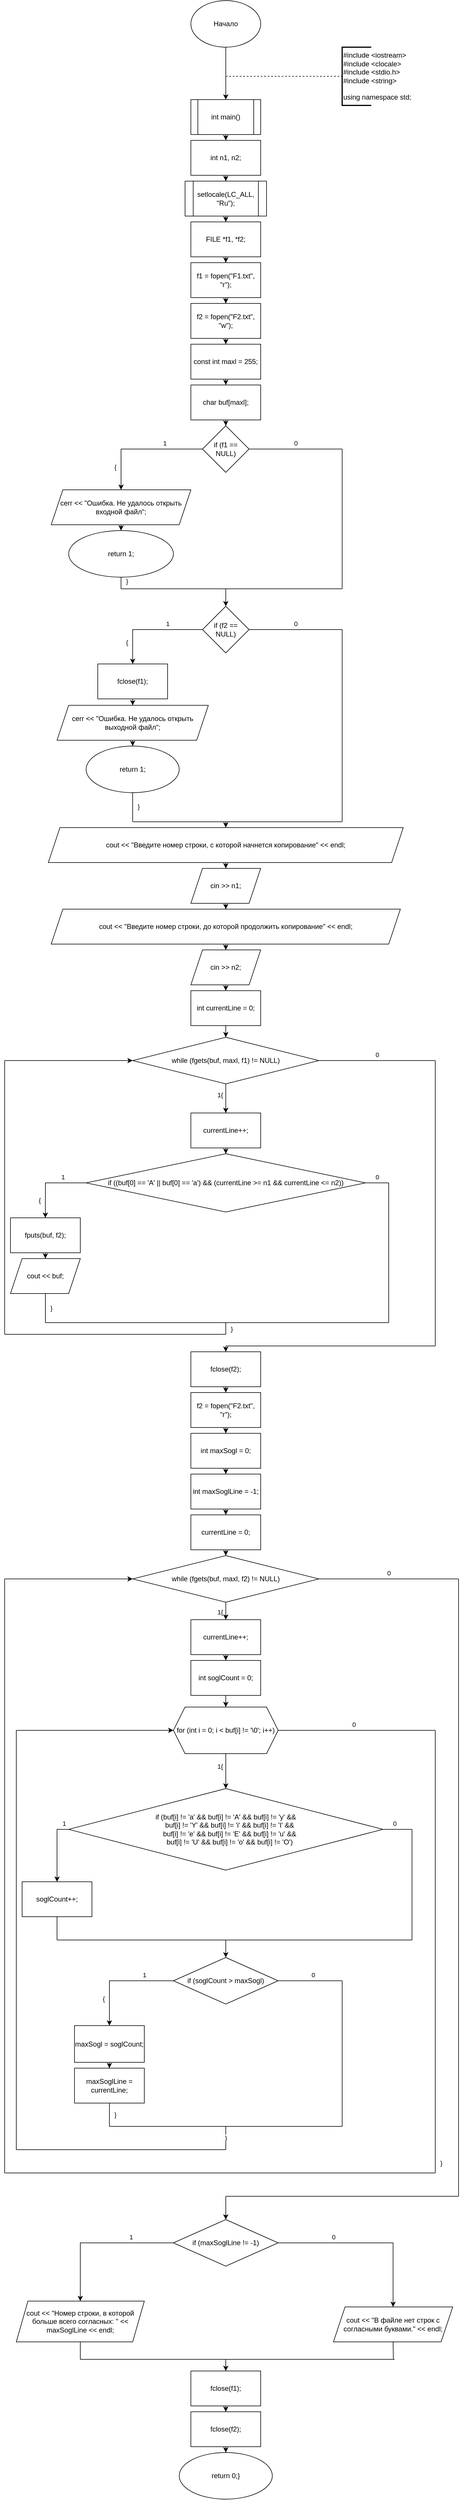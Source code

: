 <mxfile version="24.7.17">
  <diagram name="Страница — 1" id="NX7Da6jqMEgWZxYR42O8">
    <mxGraphModel dx="1912" dy="1115" grid="1" gridSize="10" guides="1" tooltips="1" connect="1" arrows="1" fold="1" page="1" pageScale="1" pageWidth="827" pageHeight="1169" math="0" shadow="0">
      <root>
        <mxCell id="0" />
        <mxCell id="1" parent="0" />
        <mxCell id="W3H9bUscnjvjBuw4Ah8d-1" value="Начало" style="ellipse;whiteSpace=wrap;html=1;" vertex="1" parent="1">
          <mxGeometry x="340" y="30" width="120" height="80" as="geometry" />
        </mxCell>
        <mxCell id="W3H9bUscnjvjBuw4Ah8d-3" value="" style="endArrow=classic;html=1;rounded=0;exitX=0.5;exitY=1;exitDx=0;exitDy=0;" edge="1" parent="1" source="W3H9bUscnjvjBuw4Ah8d-1">
          <mxGeometry width="50" height="50" relative="1" as="geometry">
            <mxPoint x="390" y="220" as="sourcePoint" />
            <mxPoint x="400" y="200" as="targetPoint" />
          </mxGeometry>
        </mxCell>
        <mxCell id="W3H9bUscnjvjBuw4Ah8d-4" value="" style="endArrow=none;dashed=1;html=1;rounded=0;" edge="1" parent="1">
          <mxGeometry width="50" height="50" relative="1" as="geometry">
            <mxPoint x="400" y="160" as="sourcePoint" />
            <mxPoint x="600" y="160" as="targetPoint" />
          </mxGeometry>
        </mxCell>
        <mxCell id="W3H9bUscnjvjBuw4Ah8d-5" value="&lt;div&gt;#include &amp;lt;iostream&amp;gt;&lt;/div&gt;&lt;div&gt;#include &amp;lt;clocale&amp;gt;&lt;/div&gt;&lt;div&gt;#include &amp;lt;stdio.h&amp;gt;&lt;/div&gt;&lt;div&gt;#include &amp;lt;string&amp;gt;&lt;/div&gt;&lt;div&gt;&lt;br&gt;&lt;/div&gt;&lt;div&gt;using namespace std;&lt;/div&gt;" style="strokeWidth=2;html=1;shape=mxgraph.flowchart.annotation_1;align=left;pointerEvents=1;" vertex="1" parent="1">
          <mxGeometry x="600" y="110" width="50" height="100" as="geometry" />
        </mxCell>
        <mxCell id="W3H9bUscnjvjBuw4Ah8d-8" value="" style="edgeStyle=orthogonalEdgeStyle;rounded=0;orthogonalLoop=1;jettySize=auto;html=1;" edge="1" parent="1" source="W3H9bUscnjvjBuw4Ah8d-6" target="W3H9bUscnjvjBuw4Ah8d-7">
          <mxGeometry relative="1" as="geometry" />
        </mxCell>
        <mxCell id="W3H9bUscnjvjBuw4Ah8d-6" value="int main()" style="shape=process;whiteSpace=wrap;html=1;backgroundOutline=1;" vertex="1" parent="1">
          <mxGeometry x="340" y="200" width="120" height="60" as="geometry" />
        </mxCell>
        <mxCell id="W3H9bUscnjvjBuw4Ah8d-10" value="" style="edgeStyle=orthogonalEdgeStyle;rounded=0;orthogonalLoop=1;jettySize=auto;html=1;" edge="1" parent="1" source="W3H9bUscnjvjBuw4Ah8d-7" target="W3H9bUscnjvjBuw4Ah8d-9">
          <mxGeometry relative="1" as="geometry" />
        </mxCell>
        <mxCell id="W3H9bUscnjvjBuw4Ah8d-7" value="int n1, n2;" style="whiteSpace=wrap;html=1;" vertex="1" parent="1">
          <mxGeometry x="340" y="270" width="120" height="60" as="geometry" />
        </mxCell>
        <mxCell id="W3H9bUscnjvjBuw4Ah8d-12" value="" style="edgeStyle=orthogonalEdgeStyle;rounded=0;orthogonalLoop=1;jettySize=auto;html=1;" edge="1" parent="1" source="W3H9bUscnjvjBuw4Ah8d-9" target="W3H9bUscnjvjBuw4Ah8d-11">
          <mxGeometry relative="1" as="geometry" />
        </mxCell>
        <mxCell id="W3H9bUscnjvjBuw4Ah8d-9" value="setlocale(LC_ALL, &quot;Ru&quot;);" style="shape=process;whiteSpace=wrap;html=1;backgroundOutline=1;" vertex="1" parent="1">
          <mxGeometry x="330" y="340" width="140" height="60" as="geometry" />
        </mxCell>
        <mxCell id="W3H9bUscnjvjBuw4Ah8d-14" value="" style="edgeStyle=orthogonalEdgeStyle;rounded=0;orthogonalLoop=1;jettySize=auto;html=1;" edge="1" parent="1" source="W3H9bUscnjvjBuw4Ah8d-11" target="W3H9bUscnjvjBuw4Ah8d-13">
          <mxGeometry relative="1" as="geometry" />
        </mxCell>
        <mxCell id="W3H9bUscnjvjBuw4Ah8d-11" value="FILE *f1, *f2;" style="whiteSpace=wrap;html=1;" vertex="1" parent="1">
          <mxGeometry x="340" y="410" width="120" height="60" as="geometry" />
        </mxCell>
        <mxCell id="W3H9bUscnjvjBuw4Ah8d-16" value="" style="edgeStyle=orthogonalEdgeStyle;rounded=0;orthogonalLoop=1;jettySize=auto;html=1;" edge="1" parent="1" source="W3H9bUscnjvjBuw4Ah8d-13" target="W3H9bUscnjvjBuw4Ah8d-15">
          <mxGeometry relative="1" as="geometry" />
        </mxCell>
        <UserObject label="f1 = fopen(&quot;F1.txt&quot;, &quot;r&quot;);" link="f1 = fopen(&quot;F1.txt&quot;, &quot;r&quot;);" id="W3H9bUscnjvjBuw4Ah8d-13">
          <mxCell style="whiteSpace=wrap;html=1;" vertex="1" parent="1">
            <mxGeometry x="340" y="480" width="120" height="60" as="geometry" />
          </mxCell>
        </UserObject>
        <mxCell id="W3H9bUscnjvjBuw4Ah8d-18" value="" style="edgeStyle=orthogonalEdgeStyle;rounded=0;orthogonalLoop=1;jettySize=auto;html=1;" edge="1" parent="1" source="W3H9bUscnjvjBuw4Ah8d-15" target="W3H9bUscnjvjBuw4Ah8d-17">
          <mxGeometry relative="1" as="geometry" />
        </mxCell>
        <UserObject label="f2 = fopen(&quot;F2.txt&quot;, &quot;w&quot;);" link="f2 = fopen(&quot;F2.txt&quot;, &quot;w&quot;);" id="W3H9bUscnjvjBuw4Ah8d-15">
          <mxCell style="whiteSpace=wrap;html=1;" vertex="1" parent="1">
            <mxGeometry x="340" y="550" width="120" height="60" as="geometry" />
          </mxCell>
        </UserObject>
        <mxCell id="W3H9bUscnjvjBuw4Ah8d-20" value="" style="edgeStyle=orthogonalEdgeStyle;rounded=0;orthogonalLoop=1;jettySize=auto;html=1;" edge="1" parent="1" source="W3H9bUscnjvjBuw4Ah8d-17" target="W3H9bUscnjvjBuw4Ah8d-19">
          <mxGeometry relative="1" as="geometry" />
        </mxCell>
        <mxCell id="W3H9bUscnjvjBuw4Ah8d-17" value="const int maxl = 255;" style="whiteSpace=wrap;html=1;" vertex="1" parent="1">
          <mxGeometry x="340" y="620" width="120" height="60" as="geometry" />
        </mxCell>
        <mxCell id="W3H9bUscnjvjBuw4Ah8d-22" value="" style="edgeStyle=orthogonalEdgeStyle;rounded=0;orthogonalLoop=1;jettySize=auto;html=1;" edge="1" parent="1" source="W3H9bUscnjvjBuw4Ah8d-19" target="W3H9bUscnjvjBuw4Ah8d-21">
          <mxGeometry relative="1" as="geometry" />
        </mxCell>
        <mxCell id="W3H9bUscnjvjBuw4Ah8d-19" value="char buf[maxl];" style="whiteSpace=wrap;html=1;" vertex="1" parent="1">
          <mxGeometry x="340" y="690" width="120" height="60" as="geometry" />
        </mxCell>
        <mxCell id="W3H9bUscnjvjBuw4Ah8d-27" value="" style="edgeStyle=orthogonalEdgeStyle;rounded=0;orthogonalLoop=1;jettySize=auto;html=1;" edge="1" parent="1" source="W3H9bUscnjvjBuw4Ah8d-21" target="W3H9bUscnjvjBuw4Ah8d-26">
          <mxGeometry relative="1" as="geometry" />
        </mxCell>
        <mxCell id="W3H9bUscnjvjBuw4Ah8d-34" value="1" style="edgeLabel;html=1;align=center;verticalAlign=middle;resizable=0;points=[];" vertex="1" connectable="0" parent="W3H9bUscnjvjBuw4Ah8d-27">
          <mxGeometry x="-0.381" y="1" relative="1" as="geometry">
            <mxPoint y="-11" as="offset" />
          </mxGeometry>
        </mxCell>
        <mxCell id="W3H9bUscnjvjBuw4Ah8d-36" value="{" style="edgeLabel;html=1;align=center;verticalAlign=middle;resizable=0;points=[];" vertex="1" connectable="0" parent="W3H9bUscnjvjBuw4Ah8d-27">
          <mxGeometry x="0.629" relative="1" as="geometry">
            <mxPoint x="-10" as="offset" />
          </mxGeometry>
        </mxCell>
        <mxCell id="W3H9bUscnjvjBuw4Ah8d-21" value="if (f1 == NULL)" style="rhombus;whiteSpace=wrap;html=1;" vertex="1" parent="1">
          <mxGeometry x="360" y="760" width="80" height="80" as="geometry" />
        </mxCell>
        <mxCell id="W3H9bUscnjvjBuw4Ah8d-29" value="" style="edgeStyle=orthogonalEdgeStyle;rounded=0;orthogonalLoop=1;jettySize=auto;html=1;" edge="1" parent="1" source="W3H9bUscnjvjBuw4Ah8d-26" target="W3H9bUscnjvjBuw4Ah8d-28">
          <mxGeometry relative="1" as="geometry" />
        </mxCell>
        <mxCell id="W3H9bUscnjvjBuw4Ah8d-26" value="cerr &lt;&lt; &quot;Ошибка. Не удалось открыть входной файл&quot;;" style="shape=parallelogram;perimeter=parallelogramPerimeter;whiteSpace=wrap;html=1;fixedSize=1;" vertex="1" parent="1">
          <mxGeometry x="100" y="870" width="240" height="60" as="geometry" />
        </mxCell>
        <mxCell id="W3H9bUscnjvjBuw4Ah8d-28" value="return 1;" style="ellipse;whiteSpace=wrap;html=1;" vertex="1" parent="1">
          <mxGeometry x="130" y="940" width="180" height="80" as="geometry" />
        </mxCell>
        <mxCell id="W3H9bUscnjvjBuw4Ah8d-30" value="" style="endArrow=none;html=1;rounded=0;exitX=0.5;exitY=1;exitDx=0;exitDy=0;" edge="1" parent="1" source="W3H9bUscnjvjBuw4Ah8d-28">
          <mxGeometry width="50" height="50" relative="1" as="geometry">
            <mxPoint x="390" y="1020" as="sourcePoint" />
            <mxPoint x="220" y="1040" as="targetPoint" />
          </mxGeometry>
        </mxCell>
        <mxCell id="W3H9bUscnjvjBuw4Ah8d-37" value="}" style="edgeLabel;html=1;align=center;verticalAlign=middle;resizable=0;points=[];" vertex="1" connectable="0" parent="W3H9bUscnjvjBuw4Ah8d-30">
          <mxGeometry x="-0.3" y="1" relative="1" as="geometry">
            <mxPoint x="9" as="offset" />
          </mxGeometry>
        </mxCell>
        <mxCell id="W3H9bUscnjvjBuw4Ah8d-31" value="" style="endArrow=none;html=1;rounded=0;" edge="1" parent="1">
          <mxGeometry width="50" height="50" relative="1" as="geometry">
            <mxPoint x="220" y="1040" as="sourcePoint" />
            <mxPoint x="600" y="1040" as="targetPoint" />
          </mxGeometry>
        </mxCell>
        <mxCell id="W3H9bUscnjvjBuw4Ah8d-32" value="" style="endArrow=none;html=1;rounded=0;" edge="1" parent="1">
          <mxGeometry width="50" height="50" relative="1" as="geometry">
            <mxPoint x="600" y="800" as="sourcePoint" />
            <mxPoint x="600" y="1040" as="targetPoint" />
          </mxGeometry>
        </mxCell>
        <mxCell id="W3H9bUscnjvjBuw4Ah8d-33" value="0" style="endArrow=none;html=1;rounded=0;exitX=1;exitY=0.5;exitDx=0;exitDy=0;" edge="1" parent="1" source="W3H9bUscnjvjBuw4Ah8d-21">
          <mxGeometry y="10" width="50" height="50" relative="1" as="geometry">
            <mxPoint x="390" y="1020" as="sourcePoint" />
            <mxPoint x="600" y="800" as="targetPoint" />
            <mxPoint as="offset" />
          </mxGeometry>
        </mxCell>
        <mxCell id="W3H9bUscnjvjBuw4Ah8d-38" value="" style="endArrow=classic;html=1;rounded=0;" edge="1" parent="1" target="W3H9bUscnjvjBuw4Ah8d-39">
          <mxGeometry width="50" height="50" relative="1" as="geometry">
            <mxPoint x="400" y="1040" as="sourcePoint" />
            <mxPoint x="400" y="1080" as="targetPoint" />
          </mxGeometry>
        </mxCell>
        <mxCell id="W3H9bUscnjvjBuw4Ah8d-41" value="" style="edgeStyle=orthogonalEdgeStyle;rounded=0;orthogonalLoop=1;jettySize=auto;html=1;" edge="1" parent="1" source="W3H9bUscnjvjBuw4Ah8d-39" target="W3H9bUscnjvjBuw4Ah8d-40">
          <mxGeometry relative="1" as="geometry" />
        </mxCell>
        <mxCell id="W3H9bUscnjvjBuw4Ah8d-42" value="1" style="edgeLabel;html=1;align=center;verticalAlign=middle;resizable=0;points=[];" vertex="1" connectable="0" parent="W3H9bUscnjvjBuw4Ah8d-41">
          <mxGeometry x="-0.352" y="2" relative="1" as="geometry">
            <mxPoint x="-2" y="-12" as="offset" />
          </mxGeometry>
        </mxCell>
        <mxCell id="W3H9bUscnjvjBuw4Ah8d-43" value="{" style="edgeLabel;html=1;align=center;verticalAlign=middle;resizable=0;points=[];" vertex="1" connectable="0" parent="W3H9bUscnjvjBuw4Ah8d-41">
          <mxGeometry x="0.587" y="-1" relative="1" as="geometry">
            <mxPoint x="-9" as="offset" />
          </mxGeometry>
        </mxCell>
        <mxCell id="W3H9bUscnjvjBuw4Ah8d-39" value="if (f2 == NULL)" style="rhombus;whiteSpace=wrap;html=1;" vertex="1" parent="1">
          <mxGeometry x="360" y="1070" width="80" height="80" as="geometry" />
        </mxCell>
        <mxCell id="W3H9bUscnjvjBuw4Ah8d-45" value="" style="edgeStyle=orthogonalEdgeStyle;rounded=0;orthogonalLoop=1;jettySize=auto;html=1;" edge="1" parent="1" source="W3H9bUscnjvjBuw4Ah8d-40" target="W3H9bUscnjvjBuw4Ah8d-44">
          <mxGeometry relative="1" as="geometry" />
        </mxCell>
        <mxCell id="W3H9bUscnjvjBuw4Ah8d-40" value="fclose(f1);" style="whiteSpace=wrap;html=1;" vertex="1" parent="1">
          <mxGeometry x="180" y="1169" width="120" height="60" as="geometry" />
        </mxCell>
        <mxCell id="W3H9bUscnjvjBuw4Ah8d-47" value="" style="edgeStyle=orthogonalEdgeStyle;rounded=0;orthogonalLoop=1;jettySize=auto;html=1;" edge="1" parent="1" source="W3H9bUscnjvjBuw4Ah8d-44" target="W3H9bUscnjvjBuw4Ah8d-46">
          <mxGeometry relative="1" as="geometry" />
        </mxCell>
        <mxCell id="W3H9bUscnjvjBuw4Ah8d-44" value="cerr &lt;&lt; &quot;Ошибка. Не удалось открыть выходной файл&quot;;" style="shape=parallelogram;perimeter=parallelogramPerimeter;whiteSpace=wrap;html=1;fixedSize=1;" vertex="1" parent="1">
          <mxGeometry x="110" y="1240" width="260" height="60" as="geometry" />
        </mxCell>
        <mxCell id="W3H9bUscnjvjBuw4Ah8d-46" value="return 1;" style="ellipse;whiteSpace=wrap;html=1;" vertex="1" parent="1">
          <mxGeometry x="160" y="1310" width="160" height="80" as="geometry" />
        </mxCell>
        <mxCell id="W3H9bUscnjvjBuw4Ah8d-48" value="" style="endArrow=none;html=1;rounded=0;exitX=0.5;exitY=1;exitDx=0;exitDy=0;" edge="1" parent="1" source="W3H9bUscnjvjBuw4Ah8d-46">
          <mxGeometry width="50" height="50" relative="1" as="geometry">
            <mxPoint x="390" y="1320" as="sourcePoint" />
            <mxPoint x="240" y="1440" as="targetPoint" />
          </mxGeometry>
        </mxCell>
        <mxCell id="W3H9bUscnjvjBuw4Ah8d-53" value="}" style="edgeLabel;html=1;align=center;verticalAlign=middle;resizable=0;points=[];" vertex="1" connectable="0" parent="W3H9bUscnjvjBuw4Ah8d-48">
          <mxGeometry x="-0.04" relative="1" as="geometry">
            <mxPoint x="10" as="offset" />
          </mxGeometry>
        </mxCell>
        <mxCell id="W3H9bUscnjvjBuw4Ah8d-49" value="" style="endArrow=none;html=1;rounded=0;entryX=1;entryY=0.5;entryDx=0;entryDy=0;" edge="1" parent="1" target="W3H9bUscnjvjBuw4Ah8d-39">
          <mxGeometry width="50" height="50" relative="1" as="geometry">
            <mxPoint x="600" y="1110" as="sourcePoint" />
            <mxPoint x="440" y="1270" as="targetPoint" />
          </mxGeometry>
        </mxCell>
        <mxCell id="W3H9bUscnjvjBuw4Ah8d-52" value="0" style="edgeLabel;html=1;align=center;verticalAlign=middle;resizable=0;points=[];" vertex="1" connectable="0" parent="W3H9bUscnjvjBuw4Ah8d-49">
          <mxGeometry x="0.113" y="3" relative="1" as="geometry">
            <mxPoint x="9" y="-13" as="offset" />
          </mxGeometry>
        </mxCell>
        <mxCell id="W3H9bUscnjvjBuw4Ah8d-50" value="" style="endArrow=none;html=1;rounded=0;" edge="1" parent="1">
          <mxGeometry width="50" height="50" relative="1" as="geometry">
            <mxPoint x="240" y="1440" as="sourcePoint" />
            <mxPoint x="600" y="1440" as="targetPoint" />
          </mxGeometry>
        </mxCell>
        <mxCell id="W3H9bUscnjvjBuw4Ah8d-51" value="" style="endArrow=none;html=1;rounded=0;" edge="1" parent="1">
          <mxGeometry width="50" height="50" relative="1" as="geometry">
            <mxPoint x="600" y="1440" as="sourcePoint" />
            <mxPoint x="600" y="1110" as="targetPoint" />
          </mxGeometry>
        </mxCell>
        <mxCell id="W3H9bUscnjvjBuw4Ah8d-54" value="" style="endArrow=classic;html=1;rounded=0;" edge="1" parent="1">
          <mxGeometry width="50" height="50" relative="1" as="geometry">
            <mxPoint x="400" y="1440" as="sourcePoint" />
            <mxPoint x="400" y="1450" as="targetPoint" />
          </mxGeometry>
        </mxCell>
        <mxCell id="W3H9bUscnjvjBuw4Ah8d-58" value="" style="edgeStyle=orthogonalEdgeStyle;rounded=0;orthogonalLoop=1;jettySize=auto;html=1;" edge="1" parent="1" source="W3H9bUscnjvjBuw4Ah8d-56" target="W3H9bUscnjvjBuw4Ah8d-57">
          <mxGeometry relative="1" as="geometry" />
        </mxCell>
        <mxCell id="W3H9bUscnjvjBuw4Ah8d-56" value="cout &lt;&lt; &quot;Введите номер строки, с которой начнется копирование&quot; &lt;&lt; endl;" style="shape=parallelogram;perimeter=parallelogramPerimeter;whiteSpace=wrap;html=1;fixedSize=1;" vertex="1" parent="1">
          <mxGeometry x="95" y="1450" width="610" height="60" as="geometry" />
        </mxCell>
        <mxCell id="W3H9bUscnjvjBuw4Ah8d-60" value="" style="edgeStyle=orthogonalEdgeStyle;rounded=0;orthogonalLoop=1;jettySize=auto;html=1;" edge="1" parent="1" source="W3H9bUscnjvjBuw4Ah8d-57" target="W3H9bUscnjvjBuw4Ah8d-59">
          <mxGeometry relative="1" as="geometry" />
        </mxCell>
        <mxCell id="W3H9bUscnjvjBuw4Ah8d-57" value="cin &gt;&gt; n1;" style="shape=parallelogram;perimeter=parallelogramPerimeter;whiteSpace=wrap;html=1;fixedSize=1;" vertex="1" parent="1">
          <mxGeometry x="340" y="1520" width="120" height="60" as="geometry" />
        </mxCell>
        <mxCell id="W3H9bUscnjvjBuw4Ah8d-62" value="" style="edgeStyle=orthogonalEdgeStyle;rounded=0;orthogonalLoop=1;jettySize=auto;html=1;" edge="1" parent="1" source="W3H9bUscnjvjBuw4Ah8d-59" target="W3H9bUscnjvjBuw4Ah8d-61">
          <mxGeometry relative="1" as="geometry" />
        </mxCell>
        <mxCell id="W3H9bUscnjvjBuw4Ah8d-59" value="cout &lt;&lt; &quot;Введите номер строки, до которой продолжить копирование&quot; &lt;&lt; endl;" style="shape=parallelogram;perimeter=parallelogramPerimeter;whiteSpace=wrap;html=1;fixedSize=1;" vertex="1" parent="1">
          <mxGeometry x="100" y="1590" width="600" height="60" as="geometry" />
        </mxCell>
        <mxCell id="W3H9bUscnjvjBuw4Ah8d-64" value="" style="edgeStyle=orthogonalEdgeStyle;rounded=0;orthogonalLoop=1;jettySize=auto;html=1;" edge="1" parent="1" source="W3H9bUscnjvjBuw4Ah8d-61" target="W3H9bUscnjvjBuw4Ah8d-63">
          <mxGeometry relative="1" as="geometry" />
        </mxCell>
        <mxCell id="W3H9bUscnjvjBuw4Ah8d-61" value="cin &gt;&gt; n2;" style="shape=parallelogram;perimeter=parallelogramPerimeter;whiteSpace=wrap;html=1;fixedSize=1;" vertex="1" parent="1">
          <mxGeometry x="340" y="1660" width="120" height="60" as="geometry" />
        </mxCell>
        <mxCell id="W3H9bUscnjvjBuw4Ah8d-66" value="" style="edgeStyle=orthogonalEdgeStyle;rounded=0;orthogonalLoop=1;jettySize=auto;html=1;" edge="1" parent="1" source="W3H9bUscnjvjBuw4Ah8d-63" target="W3H9bUscnjvjBuw4Ah8d-65">
          <mxGeometry relative="1" as="geometry" />
        </mxCell>
        <mxCell id="W3H9bUscnjvjBuw4Ah8d-63" value="int currentLine = 0;" style="whiteSpace=wrap;html=1;" vertex="1" parent="1">
          <mxGeometry x="340" y="1730" width="120" height="60" as="geometry" />
        </mxCell>
        <mxCell id="W3H9bUscnjvjBuw4Ah8d-68" value="" style="edgeStyle=orthogonalEdgeStyle;rounded=0;orthogonalLoop=1;jettySize=auto;html=1;" edge="1" parent="1" source="W3H9bUscnjvjBuw4Ah8d-65" target="W3H9bUscnjvjBuw4Ah8d-67">
          <mxGeometry relative="1" as="geometry" />
        </mxCell>
        <mxCell id="W3H9bUscnjvjBuw4Ah8d-69" value="1{" style="edgeLabel;html=1;align=center;verticalAlign=middle;resizable=0;points=[];" vertex="1" connectable="0" parent="W3H9bUscnjvjBuw4Ah8d-68">
          <mxGeometry x="-0.24" y="1" relative="1" as="geometry">
            <mxPoint x="-11" as="offset" />
          </mxGeometry>
        </mxCell>
        <mxCell id="W3H9bUscnjvjBuw4Ah8d-65" value="while (fgets(buf, maxl, f1) != NULL)" style="rhombus;whiteSpace=wrap;html=1;" vertex="1" parent="1">
          <mxGeometry x="240" y="1810" width="320" height="80" as="geometry" />
        </mxCell>
        <mxCell id="W3H9bUscnjvjBuw4Ah8d-71" value="" style="edgeStyle=orthogonalEdgeStyle;rounded=0;orthogonalLoop=1;jettySize=auto;html=1;" edge="1" parent="1" source="W3H9bUscnjvjBuw4Ah8d-67" target="W3H9bUscnjvjBuw4Ah8d-70">
          <mxGeometry relative="1" as="geometry" />
        </mxCell>
        <mxCell id="W3H9bUscnjvjBuw4Ah8d-67" value="currentLine++;" style="whiteSpace=wrap;html=1;" vertex="1" parent="1">
          <mxGeometry x="340" y="1940" width="120" height="60" as="geometry" />
        </mxCell>
        <mxCell id="W3H9bUscnjvjBuw4Ah8d-74" value="1" style="edgeStyle=orthogonalEdgeStyle;rounded=0;orthogonalLoop=1;jettySize=auto;html=1;" edge="1" parent="1" source="W3H9bUscnjvjBuw4Ah8d-70" target="W3H9bUscnjvjBuw4Ah8d-73">
          <mxGeometry x="-0.385" y="-10" relative="1" as="geometry">
            <mxPoint as="offset" />
          </mxGeometry>
        </mxCell>
        <mxCell id="W3H9bUscnjvjBuw4Ah8d-75" value="{" style="edgeLabel;html=1;align=center;verticalAlign=middle;resizable=0;points=[];" vertex="1" connectable="0" parent="W3H9bUscnjvjBuw4Ah8d-74">
          <mxGeometry x="0.462" relative="1" as="geometry">
            <mxPoint x="-10" y="5" as="offset" />
          </mxGeometry>
        </mxCell>
        <mxCell id="W3H9bUscnjvjBuw4Ah8d-70" value="if ((buf[0] == &#39;А&#39; || buf[0] == &#39;a&#39;) &amp;&amp; (currentLine &gt;= n1 &amp;&amp; currentLine &lt;= n2))" style="rhombus;whiteSpace=wrap;html=1;" vertex="1" parent="1">
          <mxGeometry x="160" y="2010" width="480" height="100" as="geometry" />
        </mxCell>
        <mxCell id="W3H9bUscnjvjBuw4Ah8d-78" value="" style="edgeStyle=orthogonalEdgeStyle;rounded=0;orthogonalLoop=1;jettySize=auto;html=1;" edge="1" parent="1" source="W3H9bUscnjvjBuw4Ah8d-73" target="W3H9bUscnjvjBuw4Ah8d-77">
          <mxGeometry relative="1" as="geometry" />
        </mxCell>
        <mxCell id="W3H9bUscnjvjBuw4Ah8d-73" value="fputs(buf, f2);" style="whiteSpace=wrap;html=1;" vertex="1" parent="1">
          <mxGeometry x="30" y="2120" width="120" height="60" as="geometry" />
        </mxCell>
        <mxCell id="W3H9bUscnjvjBuw4Ah8d-77" value="cout &lt;&lt; buf;" style="shape=parallelogram;perimeter=parallelogramPerimeter;whiteSpace=wrap;html=1;fixedSize=1;" vertex="1" parent="1">
          <mxGeometry x="30" y="2190" width="120" height="60" as="geometry" />
        </mxCell>
        <mxCell id="W3H9bUscnjvjBuw4Ah8d-79" value="0" style="endArrow=none;html=1;rounded=0;exitX=1;exitY=0.5;exitDx=0;exitDy=0;" edge="1" parent="1" source="W3H9bUscnjvjBuw4Ah8d-70">
          <mxGeometry y="10" width="50" height="50" relative="1" as="geometry">
            <mxPoint x="390" y="2120" as="sourcePoint" />
            <mxPoint x="680" y="2060" as="targetPoint" />
            <mxPoint as="offset" />
          </mxGeometry>
        </mxCell>
        <mxCell id="W3H9bUscnjvjBuw4Ah8d-80" value="" style="endArrow=none;html=1;rounded=0;exitX=0.5;exitY=1;exitDx=0;exitDy=0;" edge="1" parent="1" source="W3H9bUscnjvjBuw4Ah8d-77">
          <mxGeometry width="50" height="50" relative="1" as="geometry">
            <mxPoint x="390" y="2120" as="sourcePoint" />
            <mxPoint x="90" y="2300" as="targetPoint" />
          </mxGeometry>
        </mxCell>
        <mxCell id="W3H9bUscnjvjBuw4Ah8d-83" value="}" style="edgeLabel;html=1;align=center;verticalAlign=middle;resizable=0;points=[];" vertex="1" connectable="0" parent="W3H9bUscnjvjBuw4Ah8d-80">
          <mxGeometry y="1" relative="1" as="geometry">
            <mxPoint x="9" as="offset" />
          </mxGeometry>
        </mxCell>
        <mxCell id="W3H9bUscnjvjBuw4Ah8d-81" value="" style="endArrow=none;html=1;rounded=0;" edge="1" parent="1">
          <mxGeometry width="50" height="50" relative="1" as="geometry">
            <mxPoint x="90" y="2300" as="sourcePoint" />
            <mxPoint x="680" y="2300" as="targetPoint" />
          </mxGeometry>
        </mxCell>
        <mxCell id="W3H9bUscnjvjBuw4Ah8d-82" value="" style="endArrow=none;html=1;rounded=0;" edge="1" parent="1">
          <mxGeometry width="50" height="50" relative="1" as="geometry">
            <mxPoint x="680" y="2300" as="sourcePoint" />
            <mxPoint x="680" y="2060" as="targetPoint" />
          </mxGeometry>
        </mxCell>
        <mxCell id="W3H9bUscnjvjBuw4Ah8d-88" value="" style="edgeStyle=orthogonalEdgeStyle;rounded=0;orthogonalLoop=1;jettySize=auto;html=1;" edge="1" parent="1" source="W3H9bUscnjvjBuw4Ah8d-86" target="W3H9bUscnjvjBuw4Ah8d-87">
          <mxGeometry relative="1" as="geometry" />
        </mxCell>
        <mxCell id="W3H9bUscnjvjBuw4Ah8d-86" value="fclose(f2);" style="rounded=0;whiteSpace=wrap;html=1;" vertex="1" parent="1">
          <mxGeometry x="340" y="2350" width="120" height="60" as="geometry" />
        </mxCell>
        <mxCell id="W3H9bUscnjvjBuw4Ah8d-90" value="" style="edgeStyle=orthogonalEdgeStyle;rounded=0;orthogonalLoop=1;jettySize=auto;html=1;" edge="1" parent="1" source="W3H9bUscnjvjBuw4Ah8d-87" target="W3H9bUscnjvjBuw4Ah8d-89">
          <mxGeometry relative="1" as="geometry" />
        </mxCell>
        <UserObject label="f2 = fopen(&quot;F2.txt&quot;, &quot;r&quot;);" link="f2 = fopen(&quot;F2.txt&quot;, &quot;r&quot;);" id="W3H9bUscnjvjBuw4Ah8d-87">
          <mxCell style="whiteSpace=wrap;html=1;rounded=0;" vertex="1" parent="1">
            <mxGeometry x="340" y="2420" width="120" height="60" as="geometry" />
          </mxCell>
        </UserObject>
        <mxCell id="W3H9bUscnjvjBuw4Ah8d-92" value="" style="edgeStyle=orthogonalEdgeStyle;rounded=0;orthogonalLoop=1;jettySize=auto;html=1;" edge="1" parent="1" source="W3H9bUscnjvjBuw4Ah8d-89" target="W3H9bUscnjvjBuw4Ah8d-91">
          <mxGeometry relative="1" as="geometry" />
        </mxCell>
        <mxCell id="W3H9bUscnjvjBuw4Ah8d-89" value="int maxSogl = 0;" style="whiteSpace=wrap;html=1;rounded=0;" vertex="1" parent="1">
          <mxGeometry x="340" y="2490" width="120" height="60" as="geometry" />
        </mxCell>
        <mxCell id="W3H9bUscnjvjBuw4Ah8d-94" value="" style="edgeStyle=orthogonalEdgeStyle;rounded=0;orthogonalLoop=1;jettySize=auto;html=1;" edge="1" parent="1" source="W3H9bUscnjvjBuw4Ah8d-91" target="W3H9bUscnjvjBuw4Ah8d-93">
          <mxGeometry relative="1" as="geometry" />
        </mxCell>
        <mxCell id="W3H9bUscnjvjBuw4Ah8d-91" value="int maxSoglLine = -1;" style="whiteSpace=wrap;html=1;rounded=0;" vertex="1" parent="1">
          <mxGeometry x="340" y="2560" width="120" height="60" as="geometry" />
        </mxCell>
        <mxCell id="W3H9bUscnjvjBuw4Ah8d-106" value="" style="edgeStyle=orthogonalEdgeStyle;rounded=0;orthogonalLoop=1;jettySize=auto;html=1;" edge="1" parent="1" source="W3H9bUscnjvjBuw4Ah8d-93" target="W3H9bUscnjvjBuw4Ah8d-105">
          <mxGeometry relative="1" as="geometry" />
        </mxCell>
        <mxCell id="W3H9bUscnjvjBuw4Ah8d-93" value="currentLine = 0;" style="whiteSpace=wrap;html=1;rounded=0;" vertex="1" parent="1">
          <mxGeometry x="340" y="2630" width="120" height="60" as="geometry" />
        </mxCell>
        <mxCell id="W3H9bUscnjvjBuw4Ah8d-96" value="" style="endArrow=none;html=1;rounded=0;" edge="1" parent="1">
          <mxGeometry width="50" height="50" relative="1" as="geometry">
            <mxPoint x="400" y="2300" as="sourcePoint" />
            <mxPoint x="400" y="2320" as="targetPoint" />
          </mxGeometry>
        </mxCell>
        <mxCell id="W3H9bUscnjvjBuw4Ah8d-97" value="}" style="edgeLabel;html=1;align=center;verticalAlign=middle;resizable=0;points=[];" vertex="1" connectable="0" parent="W3H9bUscnjvjBuw4Ah8d-96">
          <mxGeometry x="0.1" relative="1" as="geometry">
            <mxPoint x="10" as="offset" />
          </mxGeometry>
        </mxCell>
        <mxCell id="W3H9bUscnjvjBuw4Ah8d-98" value="" style="endArrow=none;html=1;rounded=0;" edge="1" parent="1">
          <mxGeometry width="50" height="50" relative="1" as="geometry">
            <mxPoint x="400" y="2320" as="sourcePoint" />
            <mxPoint x="20" y="2320" as="targetPoint" />
          </mxGeometry>
        </mxCell>
        <mxCell id="W3H9bUscnjvjBuw4Ah8d-99" value="" style="endArrow=none;html=1;rounded=0;" edge="1" parent="1">
          <mxGeometry width="50" height="50" relative="1" as="geometry">
            <mxPoint x="20" y="2320" as="sourcePoint" />
            <mxPoint x="20" y="1850" as="targetPoint" />
          </mxGeometry>
        </mxCell>
        <mxCell id="W3H9bUscnjvjBuw4Ah8d-100" value="" style="endArrow=classic;html=1;rounded=0;entryX=0;entryY=0.5;entryDx=0;entryDy=0;" edge="1" parent="1" target="W3H9bUscnjvjBuw4Ah8d-65">
          <mxGeometry width="50" height="50" relative="1" as="geometry">
            <mxPoint x="20" y="1850" as="sourcePoint" />
            <mxPoint x="440" y="2170" as="targetPoint" />
          </mxGeometry>
        </mxCell>
        <mxCell id="W3H9bUscnjvjBuw4Ah8d-101" value="0" style="endArrow=none;html=1;rounded=0;entryX=1;entryY=0.5;entryDx=0;entryDy=0;" edge="1" parent="1" target="W3H9bUscnjvjBuw4Ah8d-65">
          <mxGeometry y="-10" width="50" height="50" relative="1" as="geometry">
            <mxPoint x="760" y="1850" as="sourcePoint" />
            <mxPoint x="440" y="2170" as="targetPoint" />
            <mxPoint as="offset" />
          </mxGeometry>
        </mxCell>
        <mxCell id="W3H9bUscnjvjBuw4Ah8d-102" value="" style="endArrow=none;html=1;rounded=0;" edge="1" parent="1">
          <mxGeometry width="50" height="50" relative="1" as="geometry">
            <mxPoint x="760" y="2340" as="sourcePoint" />
            <mxPoint x="760" y="1850" as="targetPoint" />
          </mxGeometry>
        </mxCell>
        <mxCell id="W3H9bUscnjvjBuw4Ah8d-103" value="" style="endArrow=none;html=1;rounded=0;" edge="1" parent="1">
          <mxGeometry width="50" height="50" relative="1" as="geometry">
            <mxPoint x="400" y="2340" as="sourcePoint" />
            <mxPoint x="760" y="2340" as="targetPoint" />
          </mxGeometry>
        </mxCell>
        <mxCell id="W3H9bUscnjvjBuw4Ah8d-104" value="" style="endArrow=classic;html=1;rounded=0;entryX=0.5;entryY=0;entryDx=0;entryDy=0;" edge="1" parent="1" target="W3H9bUscnjvjBuw4Ah8d-86">
          <mxGeometry width="50" height="50" relative="1" as="geometry">
            <mxPoint x="400" y="2340" as="sourcePoint" />
            <mxPoint x="440" y="2170" as="targetPoint" />
          </mxGeometry>
        </mxCell>
        <mxCell id="W3H9bUscnjvjBuw4Ah8d-108" value="" style="edgeStyle=orthogonalEdgeStyle;rounded=0;orthogonalLoop=1;jettySize=auto;html=1;" edge="1" parent="1" source="W3H9bUscnjvjBuw4Ah8d-105" target="W3H9bUscnjvjBuw4Ah8d-107">
          <mxGeometry relative="1" as="geometry" />
        </mxCell>
        <mxCell id="W3H9bUscnjvjBuw4Ah8d-109" value="1{" style="edgeLabel;html=1;align=center;verticalAlign=middle;resizable=0;points=[];" vertex="1" connectable="0" parent="W3H9bUscnjvjBuw4Ah8d-108">
          <mxGeometry x="0.48" relative="1" as="geometry">
            <mxPoint x="-10" as="offset" />
          </mxGeometry>
        </mxCell>
        <mxCell id="W3H9bUscnjvjBuw4Ah8d-105" value="while (fgets(buf, maxl, f2) != NULL)" style="rhombus;whiteSpace=wrap;html=1;rounded=0;" vertex="1" parent="1">
          <mxGeometry x="240" y="2700" width="320" height="80" as="geometry" />
        </mxCell>
        <mxCell id="W3H9bUscnjvjBuw4Ah8d-111" value="" style="edgeStyle=orthogonalEdgeStyle;rounded=0;orthogonalLoop=1;jettySize=auto;html=1;" edge="1" parent="1" source="W3H9bUscnjvjBuw4Ah8d-107" target="W3H9bUscnjvjBuw4Ah8d-110">
          <mxGeometry relative="1" as="geometry" />
        </mxCell>
        <mxCell id="W3H9bUscnjvjBuw4Ah8d-107" value="currentLine++;" style="whiteSpace=wrap;html=1;rounded=0;" vertex="1" parent="1">
          <mxGeometry x="340" y="2810" width="120" height="60" as="geometry" />
        </mxCell>
        <mxCell id="W3H9bUscnjvjBuw4Ah8d-113" value="" style="edgeStyle=orthogonalEdgeStyle;rounded=0;orthogonalLoop=1;jettySize=auto;html=1;" edge="1" parent="1" source="W3H9bUscnjvjBuw4Ah8d-110" target="W3H9bUscnjvjBuw4Ah8d-112">
          <mxGeometry relative="1" as="geometry" />
        </mxCell>
        <mxCell id="W3H9bUscnjvjBuw4Ah8d-110" value="int soglCount = 0;" style="whiteSpace=wrap;html=1;rounded=0;" vertex="1" parent="1">
          <mxGeometry x="340" y="2880" width="120" height="60" as="geometry" />
        </mxCell>
        <mxCell id="W3H9bUscnjvjBuw4Ah8d-115" value="" style="edgeStyle=orthogonalEdgeStyle;rounded=0;orthogonalLoop=1;jettySize=auto;html=1;" edge="1" parent="1" source="W3H9bUscnjvjBuw4Ah8d-112" target="W3H9bUscnjvjBuw4Ah8d-114">
          <mxGeometry relative="1" as="geometry" />
        </mxCell>
        <mxCell id="W3H9bUscnjvjBuw4Ah8d-116" value="1{" style="edgeLabel;html=1;align=center;verticalAlign=middle;resizable=0;points=[];" vertex="1" connectable="0" parent="W3H9bUscnjvjBuw4Ah8d-115">
          <mxGeometry x="-0.275" y="-2" relative="1" as="geometry">
            <mxPoint x="-8" as="offset" />
          </mxGeometry>
        </mxCell>
        <mxCell id="W3H9bUscnjvjBuw4Ah8d-112" value="for (int i = 0; i &lt; buf[i] != &#39;\0&#39;; i++)" style="shape=hexagon;perimeter=hexagonPerimeter2;whiteSpace=wrap;html=1;fixedSize=1;rounded=0;" vertex="1" parent="1">
          <mxGeometry x="310" y="2960" width="180" height="80" as="geometry" />
        </mxCell>
        <mxCell id="W3H9bUscnjvjBuw4Ah8d-120" value="" style="edgeStyle=orthogonalEdgeStyle;rounded=0;orthogonalLoop=1;jettySize=auto;html=1;" edge="1" parent="1" source="W3H9bUscnjvjBuw4Ah8d-114">
          <mxGeometry relative="1" as="geometry">
            <mxPoint x="110" y="3260" as="targetPoint" />
          </mxGeometry>
        </mxCell>
        <mxCell id="W3H9bUscnjvjBuw4Ah8d-122" value="1" style="edgeLabel;html=1;align=center;verticalAlign=middle;resizable=0;points=[];" vertex="1" connectable="0" parent="W3H9bUscnjvjBuw4Ah8d-120">
          <mxGeometry x="-0.856" y="-2" relative="1" as="geometry">
            <mxPoint y="-8" as="offset" />
          </mxGeometry>
        </mxCell>
        <mxCell id="W3H9bUscnjvjBuw4Ah8d-114" value="if (buf[i] != &#39;a&#39; &amp;&amp; buf[i] != &#39;A&#39; &amp;&amp; buf[i] != &#39;y&#39; &amp;&amp;&#xa;    buf[i] != &#39;Y&#39; &amp;&amp; buf[i] != &#39;i&#39; &amp;&amp; buf[i] != &#39;I&#39; &amp;&amp;&#xa;    buf[i] != &#39;e&#39; &amp;&amp; buf[i] != &#39;E&#39; &amp;&amp; buf[i] != &#39;u&#39; &amp;&amp;&#xa;    buf[i] != &#39;U&#39; &amp;&amp; buf[i] != &#39;o&#39; &amp;&amp; buf[i] != &#39;O&#39;)" style="rhombus;whiteSpace=wrap;html=1;rounded=0;" vertex="1" parent="1">
          <mxGeometry x="130" y="3100" width="540" height="140" as="geometry" />
        </mxCell>
        <mxCell id="W3H9bUscnjvjBuw4Ah8d-121" value="soglCount++;" style="rounded=0;whiteSpace=wrap;html=1;" vertex="1" parent="1">
          <mxGeometry x="50" y="3260" width="120" height="60" as="geometry" />
        </mxCell>
        <mxCell id="W3H9bUscnjvjBuw4Ah8d-123" value="0" style="endArrow=none;html=1;rounded=0;entryX=1;entryY=0.5;entryDx=0;entryDy=0;" edge="1" parent="1" target="W3H9bUscnjvjBuw4Ah8d-114">
          <mxGeometry x="0.2" y="-10" width="50" height="50" relative="1" as="geometry">
            <mxPoint x="720" y="3170" as="sourcePoint" />
            <mxPoint x="440" y="3270" as="targetPoint" />
            <mxPoint as="offset" />
          </mxGeometry>
        </mxCell>
        <mxCell id="W3H9bUscnjvjBuw4Ah8d-124" value="" style="endArrow=none;html=1;rounded=0;" edge="1" parent="1">
          <mxGeometry width="50" height="50" relative="1" as="geometry">
            <mxPoint x="720" y="3360" as="sourcePoint" />
            <mxPoint x="720" y="3170" as="targetPoint" />
          </mxGeometry>
        </mxCell>
        <mxCell id="W3H9bUscnjvjBuw4Ah8d-125" value="" style="endArrow=none;html=1;rounded=0;" edge="1" parent="1">
          <mxGeometry width="50" height="50" relative="1" as="geometry">
            <mxPoint x="110" y="3360" as="sourcePoint" />
            <mxPoint x="720" y="3360" as="targetPoint" />
          </mxGeometry>
        </mxCell>
        <mxCell id="W3H9bUscnjvjBuw4Ah8d-126" value="" style="endArrow=none;html=1;rounded=0;exitX=0.5;exitY=1;exitDx=0;exitDy=0;" edge="1" parent="1" source="W3H9bUscnjvjBuw4Ah8d-121">
          <mxGeometry width="50" height="50" relative="1" as="geometry">
            <mxPoint x="390" y="3320" as="sourcePoint" />
            <mxPoint x="110" y="3360" as="targetPoint" />
          </mxGeometry>
        </mxCell>
        <mxCell id="W3H9bUscnjvjBuw4Ah8d-127" value="" style="endArrow=classic;html=1;rounded=0;" edge="1" parent="1" target="W3H9bUscnjvjBuw4Ah8d-128">
          <mxGeometry width="50" height="50" relative="1" as="geometry">
            <mxPoint x="400" y="3360" as="sourcePoint" />
            <mxPoint x="400" y="3400" as="targetPoint" />
          </mxGeometry>
        </mxCell>
        <mxCell id="W3H9bUscnjvjBuw4Ah8d-130" value="" style="edgeStyle=orthogonalEdgeStyle;rounded=0;orthogonalLoop=1;jettySize=auto;html=1;" edge="1" parent="1" source="W3H9bUscnjvjBuw4Ah8d-128" target="W3H9bUscnjvjBuw4Ah8d-129">
          <mxGeometry relative="1" as="geometry" />
        </mxCell>
        <mxCell id="W3H9bUscnjvjBuw4Ah8d-133" value="1" style="edgeLabel;html=1;align=center;verticalAlign=middle;resizable=0;points=[];" vertex="1" connectable="0" parent="W3H9bUscnjvjBuw4Ah8d-130">
          <mxGeometry x="-0.433" y="-1" relative="1" as="geometry">
            <mxPoint x="3" y="-9" as="offset" />
          </mxGeometry>
        </mxCell>
        <mxCell id="W3H9bUscnjvjBuw4Ah8d-134" value="{" style="edgeLabel;html=1;align=center;verticalAlign=middle;resizable=0;points=[];" vertex="1" connectable="0" parent="W3H9bUscnjvjBuw4Ah8d-130">
          <mxGeometry x="0.508" y="-1" relative="1" as="geometry">
            <mxPoint x="-9" as="offset" />
          </mxGeometry>
        </mxCell>
        <mxCell id="W3H9bUscnjvjBuw4Ah8d-128" value="if (soglCount &gt; maxSogl)" style="rhombus;whiteSpace=wrap;html=1;" vertex="1" parent="1">
          <mxGeometry x="310" y="3390" width="180" height="80" as="geometry" />
        </mxCell>
        <mxCell id="W3H9bUscnjvjBuw4Ah8d-132" value="" style="edgeStyle=orthogonalEdgeStyle;rounded=0;orthogonalLoop=1;jettySize=auto;html=1;" edge="1" parent="1" source="W3H9bUscnjvjBuw4Ah8d-129" target="W3H9bUscnjvjBuw4Ah8d-131">
          <mxGeometry relative="1" as="geometry" />
        </mxCell>
        <mxCell id="W3H9bUscnjvjBuw4Ah8d-129" value="maxSogl = soglCount;" style="whiteSpace=wrap;html=1;" vertex="1" parent="1">
          <mxGeometry x="140" y="3507" width="120" height="63" as="geometry" />
        </mxCell>
        <mxCell id="W3H9bUscnjvjBuw4Ah8d-131" value="maxSoglLine = currentLine;" style="whiteSpace=wrap;html=1;" vertex="1" parent="1">
          <mxGeometry x="140" y="3580" width="120" height="60" as="geometry" />
        </mxCell>
        <mxCell id="W3H9bUscnjvjBuw4Ah8d-135" value="}" style="endArrow=none;html=1;rounded=0;exitX=0.5;exitY=1;exitDx=0;exitDy=0;" edge="1" parent="1" source="W3H9bUscnjvjBuw4Ah8d-131">
          <mxGeometry y="10" width="50" height="50" relative="1" as="geometry">
            <mxPoint x="390" y="3520" as="sourcePoint" />
            <mxPoint x="200" y="3680" as="targetPoint" />
            <mxPoint as="offset" />
          </mxGeometry>
        </mxCell>
        <mxCell id="W3H9bUscnjvjBuw4Ah8d-136" value="" style="endArrow=none;html=1;rounded=0;" edge="1" parent="1">
          <mxGeometry width="50" height="50" relative="1" as="geometry">
            <mxPoint x="200" y="3680" as="sourcePoint" />
            <mxPoint x="600" y="3680" as="targetPoint" />
          </mxGeometry>
        </mxCell>
        <mxCell id="W3H9bUscnjvjBuw4Ah8d-137" value="0" style="endArrow=none;html=1;rounded=0;entryX=1;entryY=0.5;entryDx=0;entryDy=0;" edge="1" parent="1" target="W3H9bUscnjvjBuw4Ah8d-128">
          <mxGeometry x="-0.091" y="-10" width="50" height="50" relative="1" as="geometry">
            <mxPoint x="600" y="3430" as="sourcePoint" />
            <mxPoint x="440" y="3470" as="targetPoint" />
            <mxPoint as="offset" />
          </mxGeometry>
        </mxCell>
        <mxCell id="W3H9bUscnjvjBuw4Ah8d-138" value="" style="endArrow=none;html=1;rounded=0;" edge="1" parent="1">
          <mxGeometry width="50" height="50" relative="1" as="geometry">
            <mxPoint x="600" y="3680" as="sourcePoint" />
            <mxPoint x="600" y="3430" as="targetPoint" />
          </mxGeometry>
        </mxCell>
        <mxCell id="W3H9bUscnjvjBuw4Ah8d-139" value="}" style="endArrow=none;html=1;rounded=0;" edge="1" parent="1">
          <mxGeometry width="50" height="50" relative="1" as="geometry">
            <mxPoint x="400" y="3680" as="sourcePoint" />
            <mxPoint x="400" y="3720" as="targetPoint" />
          </mxGeometry>
        </mxCell>
        <mxCell id="W3H9bUscnjvjBuw4Ah8d-140" value="" style="endArrow=none;html=1;rounded=0;" edge="1" parent="1">
          <mxGeometry width="50" height="50" relative="1" as="geometry">
            <mxPoint x="400" y="3720" as="sourcePoint" />
            <mxPoint x="40" y="3720" as="targetPoint" />
          </mxGeometry>
        </mxCell>
        <mxCell id="W3H9bUscnjvjBuw4Ah8d-141" value="" style="endArrow=none;html=1;rounded=0;" edge="1" parent="1">
          <mxGeometry width="50" height="50" relative="1" as="geometry">
            <mxPoint x="40" y="3720" as="sourcePoint" />
            <mxPoint x="40" y="3000" as="targetPoint" />
          </mxGeometry>
        </mxCell>
        <mxCell id="W3H9bUscnjvjBuw4Ah8d-142" value="" style="endArrow=classic;html=1;rounded=0;entryX=0;entryY=0.5;entryDx=0;entryDy=0;" edge="1" parent="1" target="W3H9bUscnjvjBuw4Ah8d-112">
          <mxGeometry width="50" height="50" relative="1" as="geometry">
            <mxPoint x="40" y="3000" as="sourcePoint" />
            <mxPoint x="440" y="3270" as="targetPoint" />
          </mxGeometry>
        </mxCell>
        <mxCell id="W3H9bUscnjvjBuw4Ah8d-143" value="0" style="endArrow=none;html=1;rounded=0;entryX=1;entryY=0.5;entryDx=0;entryDy=0;" edge="1" parent="1" target="W3H9bUscnjvjBuw4Ah8d-112">
          <mxGeometry x="0.037" y="-10" width="50" height="50" relative="1" as="geometry">
            <mxPoint x="760" y="3000" as="sourcePoint" />
            <mxPoint x="440" y="3270" as="targetPoint" />
            <mxPoint as="offset" />
          </mxGeometry>
        </mxCell>
        <mxCell id="W3H9bUscnjvjBuw4Ah8d-144" value="" style="endArrow=none;html=1;rounded=0;" edge="1" parent="1">
          <mxGeometry width="50" height="50" relative="1" as="geometry">
            <mxPoint x="760" y="3760" as="sourcePoint" />
            <mxPoint x="760" y="3000" as="targetPoint" />
          </mxGeometry>
        </mxCell>
        <mxCell id="W3H9bUscnjvjBuw4Ah8d-146" value="}" style="edgeLabel;html=1;align=center;verticalAlign=middle;resizable=0;points=[];" vertex="1" connectable="0" parent="W3H9bUscnjvjBuw4Ah8d-144">
          <mxGeometry x="-0.955" y="1" relative="1" as="geometry">
            <mxPoint x="11" as="offset" />
          </mxGeometry>
        </mxCell>
        <mxCell id="W3H9bUscnjvjBuw4Ah8d-145" value="" style="endArrow=none;html=1;rounded=0;" edge="1" parent="1">
          <mxGeometry width="50" height="50" relative="1" as="geometry">
            <mxPoint x="20" y="3760" as="sourcePoint" />
            <mxPoint x="760" y="3760" as="targetPoint" />
          </mxGeometry>
        </mxCell>
        <mxCell id="W3H9bUscnjvjBuw4Ah8d-148" value="" style="endArrow=none;html=1;rounded=0;" edge="1" parent="1">
          <mxGeometry width="50" height="50" relative="1" as="geometry">
            <mxPoint x="20" y="3760" as="sourcePoint" />
            <mxPoint x="20" y="2740" as="targetPoint" />
          </mxGeometry>
        </mxCell>
        <mxCell id="W3H9bUscnjvjBuw4Ah8d-149" value="" style="endArrow=classic;html=1;rounded=0;entryX=0;entryY=0.5;entryDx=0;entryDy=0;" edge="1" parent="1" target="W3H9bUscnjvjBuw4Ah8d-105">
          <mxGeometry width="50" height="50" relative="1" as="geometry">
            <mxPoint x="20" y="2740" as="sourcePoint" />
            <mxPoint x="440" y="2970" as="targetPoint" />
          </mxGeometry>
        </mxCell>
        <mxCell id="W3H9bUscnjvjBuw4Ah8d-150" value="0" style="endArrow=none;html=1;rounded=0;entryX=1;entryY=0.5;entryDx=0;entryDy=0;" edge="1" parent="1" target="W3H9bUscnjvjBuw4Ah8d-105">
          <mxGeometry y="-10" width="50" height="50" relative="1" as="geometry">
            <mxPoint x="800" y="2740" as="sourcePoint" />
            <mxPoint x="440" y="2970" as="targetPoint" />
            <mxPoint as="offset" />
          </mxGeometry>
        </mxCell>
        <mxCell id="W3H9bUscnjvjBuw4Ah8d-151" value="" style="endArrow=none;html=1;rounded=0;" edge="1" parent="1">
          <mxGeometry width="50" height="50" relative="1" as="geometry">
            <mxPoint x="800" y="3800" as="sourcePoint" />
            <mxPoint x="800" y="2740" as="targetPoint" />
          </mxGeometry>
        </mxCell>
        <mxCell id="W3H9bUscnjvjBuw4Ah8d-152" value="" style="endArrow=none;html=1;rounded=0;" edge="1" parent="1">
          <mxGeometry width="50" height="50" relative="1" as="geometry">
            <mxPoint x="400" y="3800" as="sourcePoint" />
            <mxPoint x="800" y="3800" as="targetPoint" />
          </mxGeometry>
        </mxCell>
        <mxCell id="W3H9bUscnjvjBuw4Ah8d-153" value="" style="endArrow=classic;html=1;rounded=0;" edge="1" parent="1">
          <mxGeometry width="50" height="50" relative="1" as="geometry">
            <mxPoint x="400" y="3800" as="sourcePoint" />
            <mxPoint x="400" y="3840" as="targetPoint" />
          </mxGeometry>
        </mxCell>
        <mxCell id="W3H9bUscnjvjBuw4Ah8d-160" value="" style="edgeStyle=orthogonalEdgeStyle;rounded=0;orthogonalLoop=1;jettySize=auto;html=1;" edge="1" parent="1" source="W3H9bUscnjvjBuw4Ah8d-154" target="W3H9bUscnjvjBuw4Ah8d-159">
          <mxGeometry relative="1" as="geometry" />
        </mxCell>
        <mxCell id="W3H9bUscnjvjBuw4Ah8d-166" value="1" style="edgeLabel;html=1;align=center;verticalAlign=middle;resizable=0;points=[];" vertex="1" connectable="0" parent="W3H9bUscnjvjBuw4Ah8d-160">
          <mxGeometry x="-0.439" y="1" relative="1" as="geometry">
            <mxPoint y="-11" as="offset" />
          </mxGeometry>
        </mxCell>
        <mxCell id="W3H9bUscnjvjBuw4Ah8d-164" value="" style="edgeStyle=orthogonalEdgeStyle;rounded=0;orthogonalLoop=1;jettySize=auto;html=1;" edge="1" parent="1" source="W3H9bUscnjvjBuw4Ah8d-154" target="W3H9bUscnjvjBuw4Ah8d-163">
          <mxGeometry relative="1" as="geometry" />
        </mxCell>
        <mxCell id="W3H9bUscnjvjBuw4Ah8d-165" value="0" style="edgeLabel;html=1;align=center;verticalAlign=middle;resizable=0;points=[];" vertex="1" connectable="0" parent="W3H9bUscnjvjBuw4Ah8d-164">
          <mxGeometry x="-0.389" y="-2" relative="1" as="geometry">
            <mxPoint x="1" y="-12" as="offset" />
          </mxGeometry>
        </mxCell>
        <mxCell id="W3H9bUscnjvjBuw4Ah8d-154" value="if (maxSoglLine != -1)" style="rhombus;whiteSpace=wrap;html=1;" vertex="1" parent="1">
          <mxGeometry x="310" y="3840" width="180" height="80" as="geometry" />
        </mxCell>
        <mxCell id="W3H9bUscnjvjBuw4Ah8d-159" value="cout &lt;&lt; &quot;Номер строки, в которой больше всего согласных: &quot; &lt;&lt; maxSoglLine &lt;&lt; endl;" style="shape=parallelogram;perimeter=parallelogramPerimeter;whiteSpace=wrap;html=1;fixedSize=1;" vertex="1" parent="1">
          <mxGeometry x="40" y="3980" width="220" height="70" as="geometry" />
        </mxCell>
        <mxCell id="W3H9bUscnjvjBuw4Ah8d-163" value="cout &lt;&lt; &quot;В файле нет строк с согласными буквами.&quot; &lt;&lt; endl;" style="shape=parallelogram;perimeter=parallelogramPerimeter;whiteSpace=wrap;html=1;fixedSize=1;" vertex="1" parent="1">
          <mxGeometry x="585" y="3990" width="205" height="60" as="geometry" />
        </mxCell>
        <mxCell id="W3H9bUscnjvjBuw4Ah8d-167" value="" style="endArrow=none;html=1;rounded=0;exitX=0.5;exitY=1;exitDx=0;exitDy=0;" edge="1" parent="1" source="W3H9bUscnjvjBuw4Ah8d-159">
          <mxGeometry width="50" height="50" relative="1" as="geometry">
            <mxPoint x="390" y="4020" as="sourcePoint" />
            <mxPoint x="150" y="4080" as="targetPoint" />
          </mxGeometry>
        </mxCell>
        <mxCell id="W3H9bUscnjvjBuw4Ah8d-168" value="" style="endArrow=none;html=1;rounded=0;entryX=0.5;entryY=1;entryDx=0;entryDy=0;" edge="1" parent="1" target="W3H9bUscnjvjBuw4Ah8d-163">
          <mxGeometry width="50" height="50" relative="1" as="geometry">
            <mxPoint x="688" y="4080" as="sourcePoint" />
            <mxPoint x="440" y="3970" as="targetPoint" />
          </mxGeometry>
        </mxCell>
        <mxCell id="W3H9bUscnjvjBuw4Ah8d-169" value="" style="endArrow=none;html=1;rounded=0;" edge="1" parent="1">
          <mxGeometry width="50" height="50" relative="1" as="geometry">
            <mxPoint x="150" y="4080" as="sourcePoint" />
            <mxPoint x="690" y="4080" as="targetPoint" />
          </mxGeometry>
        </mxCell>
        <mxCell id="W3H9bUscnjvjBuw4Ah8d-170" value="" style="endArrow=classic;html=1;rounded=0;" edge="1" parent="1" target="W3H9bUscnjvjBuw4Ah8d-171">
          <mxGeometry width="50" height="50" relative="1" as="geometry">
            <mxPoint x="400" y="4080" as="sourcePoint" />
            <mxPoint x="400" y="4120" as="targetPoint" />
          </mxGeometry>
        </mxCell>
        <mxCell id="W3H9bUscnjvjBuw4Ah8d-173" value="" style="edgeStyle=orthogonalEdgeStyle;rounded=0;orthogonalLoop=1;jettySize=auto;html=1;" edge="1" parent="1" source="W3H9bUscnjvjBuw4Ah8d-171" target="W3H9bUscnjvjBuw4Ah8d-172">
          <mxGeometry relative="1" as="geometry" />
        </mxCell>
        <mxCell id="W3H9bUscnjvjBuw4Ah8d-171" value="fclose(f1);" style="rounded=0;whiteSpace=wrap;html=1;" vertex="1" parent="1">
          <mxGeometry x="340" y="4100" width="120" height="60" as="geometry" />
        </mxCell>
        <mxCell id="W3H9bUscnjvjBuw4Ah8d-175" value="" style="edgeStyle=orthogonalEdgeStyle;rounded=0;orthogonalLoop=1;jettySize=auto;html=1;" edge="1" parent="1" source="W3H9bUscnjvjBuw4Ah8d-172" target="W3H9bUscnjvjBuw4Ah8d-174">
          <mxGeometry relative="1" as="geometry" />
        </mxCell>
        <mxCell id="W3H9bUscnjvjBuw4Ah8d-172" value="fclose(f2);" style="whiteSpace=wrap;html=1;rounded=0;" vertex="1" parent="1">
          <mxGeometry x="340" y="4170" width="120" height="60" as="geometry" />
        </mxCell>
        <mxCell id="W3H9bUscnjvjBuw4Ah8d-174" value="return 0;}" style="ellipse;whiteSpace=wrap;html=1;rounded=0;" vertex="1" parent="1">
          <mxGeometry x="320" y="4240" width="160" height="80" as="geometry" />
        </mxCell>
      </root>
    </mxGraphModel>
  </diagram>
</mxfile>
